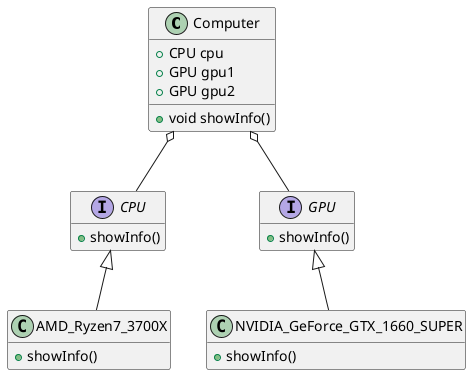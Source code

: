 @startuml example
hide empty members

Class Computer{
    + CPU cpu
    + GPU gpu1
    + GPU gpu2
    + void showInfo()
}

interface CPU{
    + showInfo()
}

interface GPU{
    + showInfo()
}

class AMD_Ryzen7_3700X{
    + showInfo()
}

class NVIDIA_GeForce_GTX_1660_SUPER{
    + showInfo()
}

Computer o-- CPU
Computer o-- GPU

CPU <|-- AMD_Ryzen7_3700X
GPU <|-- NVIDIA_GeForce_GTX_1660_SUPER

@enduml